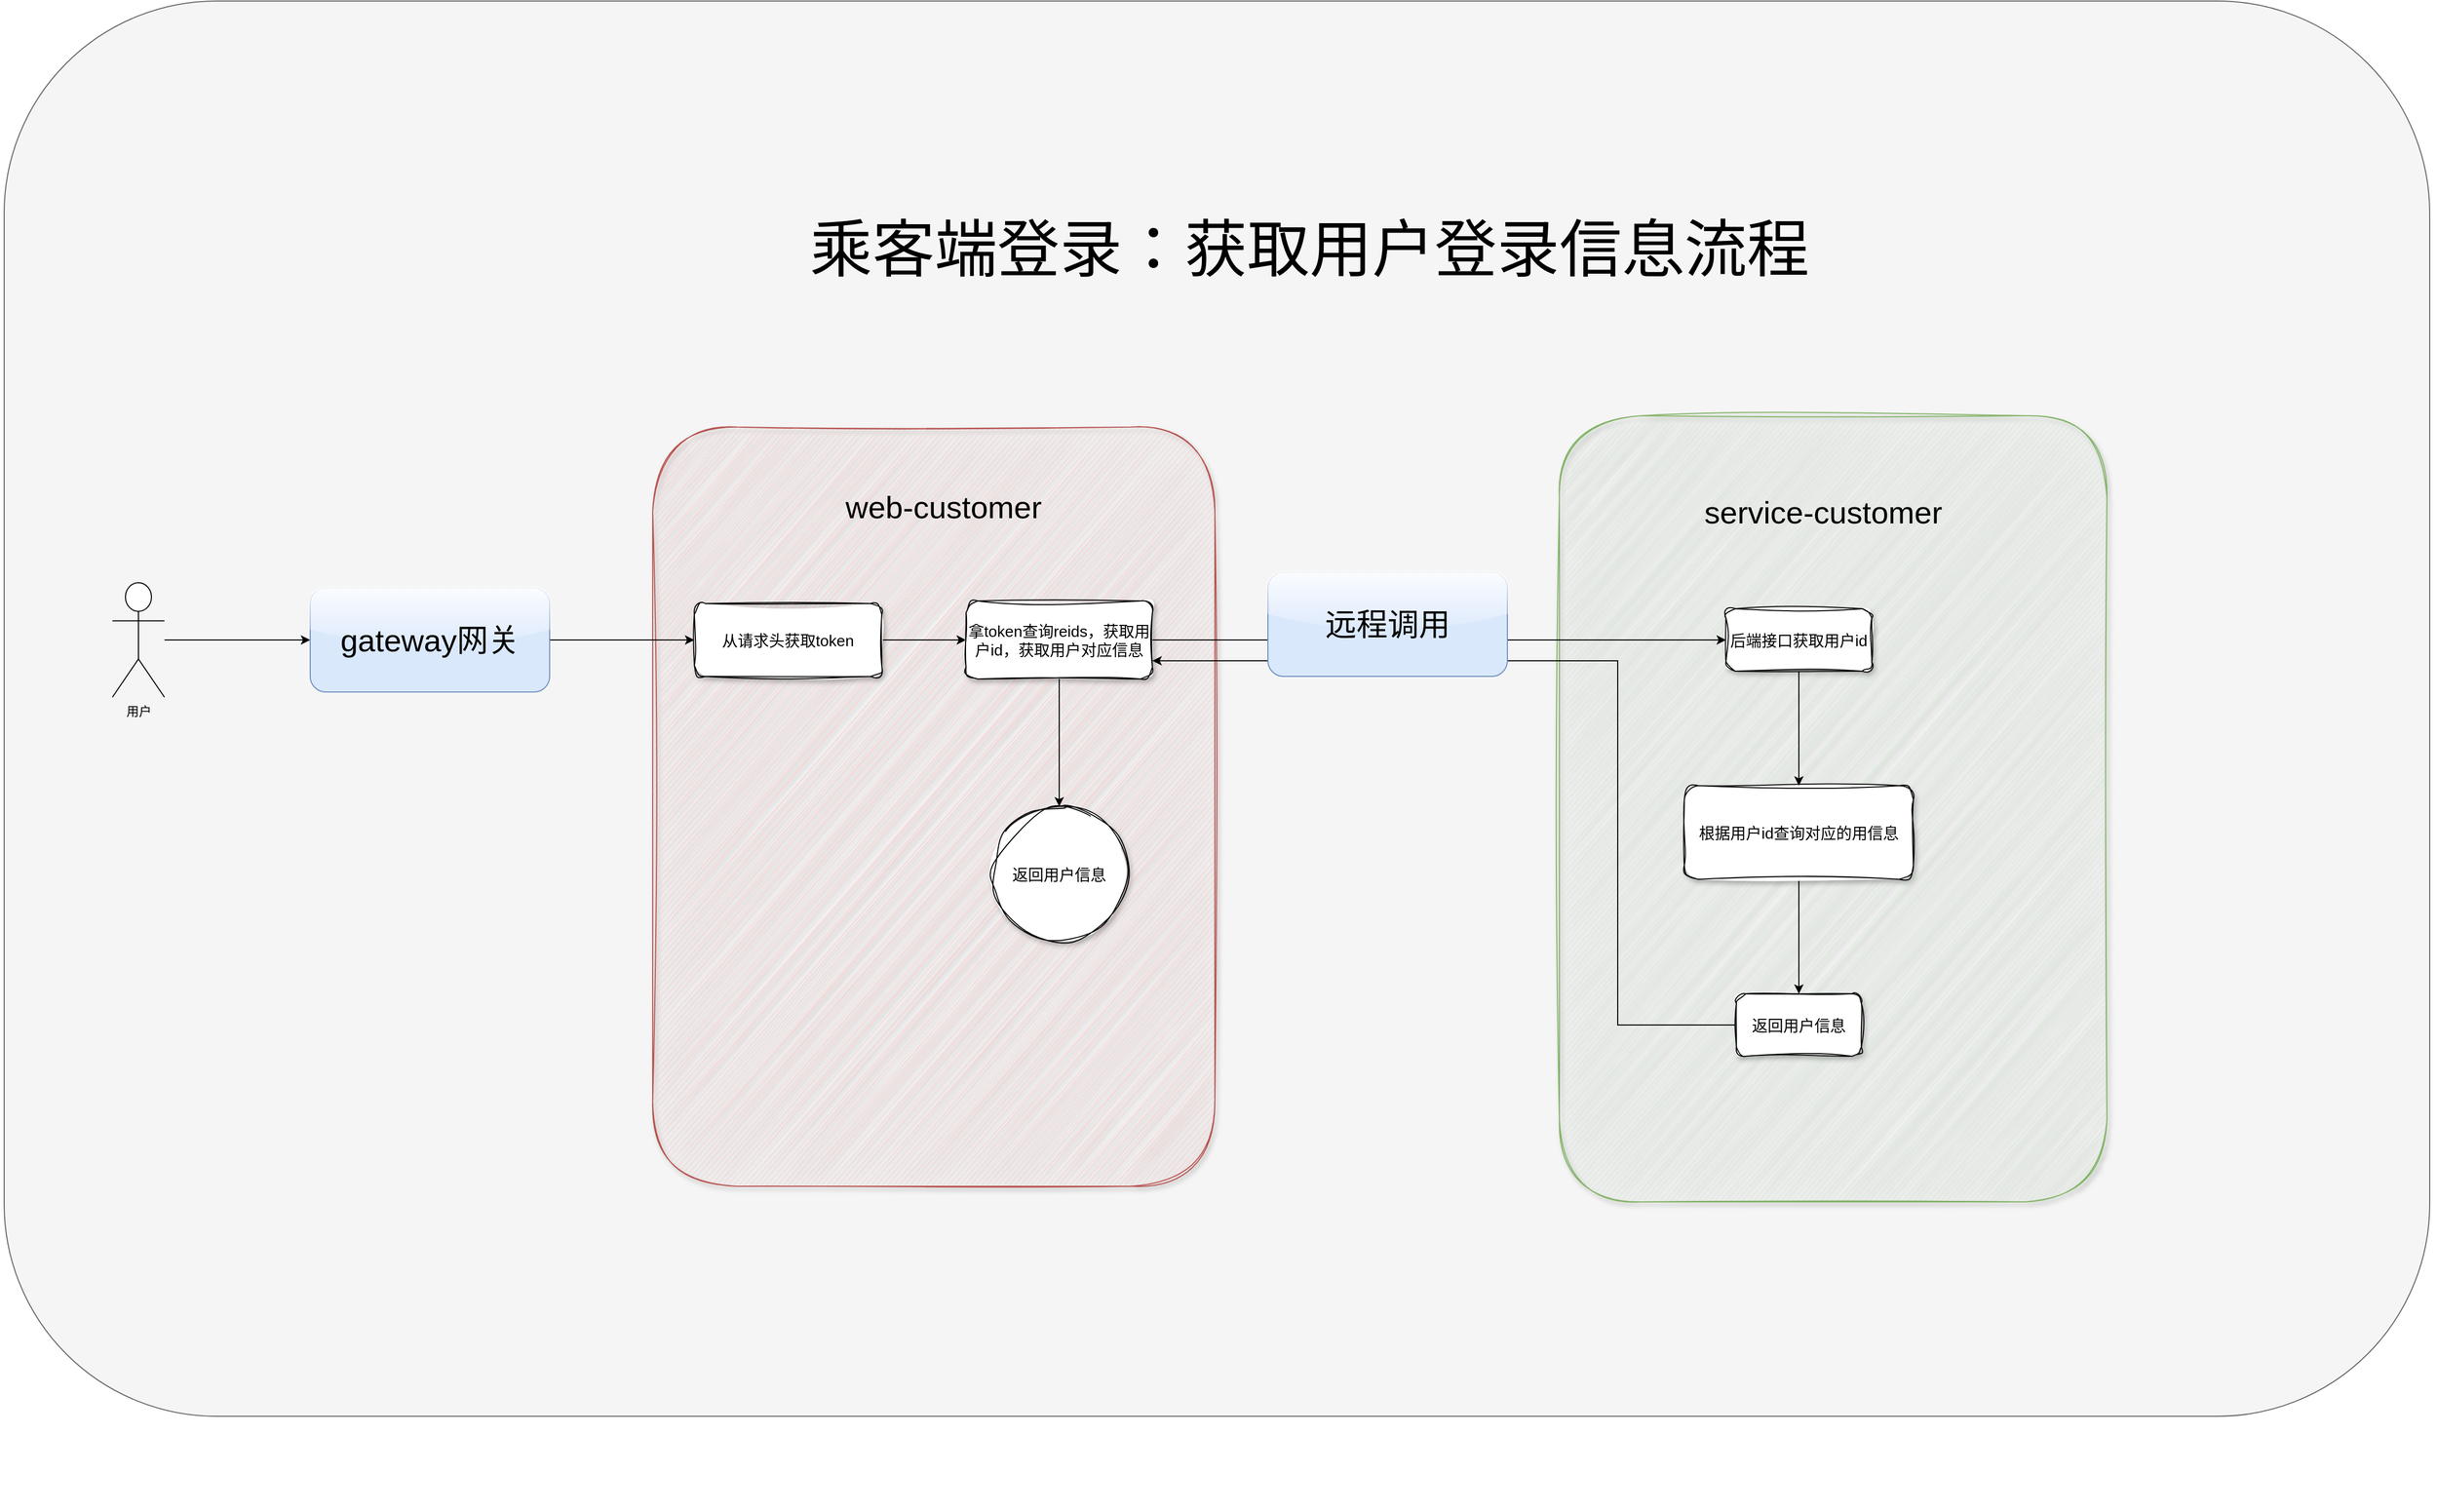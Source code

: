 <mxfile version="24.7.8">
  <diagram id="C5RBs43oDa-KdzZeNtuy" name="Page-1">
    <mxGraphModel dx="3217" dy="3810" grid="1" gridSize="10" guides="1" tooltips="1" connect="1" arrows="1" fold="1" page="1" pageScale="1" pageWidth="827" pageHeight="1169" math="0" shadow="0">
      <root>
        <mxCell id="WIyWlLk6GJQsqaUBKTNV-0" />
        <mxCell id="WIyWlLk6GJQsqaUBKTNV-1" parent="WIyWlLk6GJQsqaUBKTNV-0" />
        <mxCell id="31" value="" style="group;shadow=1;" parent="WIyWlLk6GJQsqaUBKTNV-1" vertex="1" connectable="0">
          <mxGeometry x="-730" y="-1180" width="2330" height="1360" as="geometry" />
        </mxCell>
        <mxCell id="34" value="" style="rounded=1;whiteSpace=wrap;html=1;fillColor=#f5f5f5;shadow=0;glass=0;strokeColor=#666666;fontColor=#333333;" parent="31" vertex="1">
          <mxGeometry y="-84" width="2330" height="1360" as="geometry" />
        </mxCell>
        <mxCell id="13" value="" style="rounded=1;whiteSpace=wrap;html=1;fillColor=#d5e8d4;strokeColor=#82b366;shadow=1;sketch=1;curveFitting=1;jiggle=2;glass=0;" parent="31" vertex="1">
          <mxGeometry x="1494" y="314.56" width="526" height="755.44" as="geometry" />
        </mxCell>
        <mxCell id="11" value="" style="group;fontSize=125;" parent="31" vertex="1" connectable="0">
          <mxGeometry x="623" y="305" width="540" height="750" as="geometry" />
        </mxCell>
        <mxCell id="8" value="" style="rounded=1;whiteSpace=wrap;html=1;fillColor=#f8cecc;strokeColor=#b85450;shadow=1;sketch=1;curveFitting=1;jiggle=2;glass=0;" parent="11" vertex="1">
          <mxGeometry y="20.43" width="540" height="729.57" as="geometry" />
        </mxCell>
        <mxCell id="9" value="&lt;font style=&quot;font-size: 30px;&quot;&gt;web-customer&lt;/font&gt;" style="text;html=1;strokeColor=none;fillColor=none;align=center;verticalAlign=middle;whiteSpace=wrap;rounded=0;" parent="11" vertex="1">
          <mxGeometry x="167.003" y="15" width="225.455" height="163.478" as="geometry" />
        </mxCell>
        <mxCell id="16" style="edgeStyle=orthogonalEdgeStyle;rounded=0;orthogonalLoop=1;jettySize=auto;html=1;" parent="11" source="WIyWlLk6GJQsqaUBKTNV-3" target="QQi6kv3C0ZGWCtcUiTKL-1" edge="1">
          <mxGeometry relative="1" as="geometry" />
        </mxCell>
        <mxCell id="WIyWlLk6GJQsqaUBKTNV-3" value="从请求头获取token" style="rounded=1;whiteSpace=wrap;html=1;fontSize=15;glass=0;strokeWidth=1;shadow=1;sketch=1;curveFitting=1;jiggle=2;" parent="11" vertex="1">
          <mxGeometry x="40" y="190" width="180" height="70" as="geometry" />
        </mxCell>
        <mxCell id="25" style="edgeStyle=orthogonalEdgeStyle;rounded=0;orthogonalLoop=1;jettySize=auto;html=1;" parent="11" source="QQi6kv3C0ZGWCtcUiTKL-1" target="jjqJUE0dh4j3aAN8wKuU-37" edge="1">
          <mxGeometry relative="1" as="geometry">
            <mxPoint x="390.5" y="375" as="targetPoint" />
          </mxGeometry>
        </mxCell>
        <mxCell id="QQi6kv3C0ZGWCtcUiTKL-1" value="拿token查询reids，获取用户id，获取用户对应信息" style="rounded=1;whiteSpace=wrap;html=1;fontSize=15;glass=0;strokeWidth=1;shadow=1;sketch=1;curveFitting=1;jiggle=2;" parent="11" vertex="1">
          <mxGeometry x="301" y="187.5" width="179" height="75" as="geometry" />
        </mxCell>
        <mxCell id="jjqJUE0dh4j3aAN8wKuU-37" value="&lt;span style=&quot;font-size: 15px;&quot;&gt;返回用户信息&lt;/span&gt;" style="ellipse;whiteSpace=wrap;html=1;aspect=fixed;shadow=1;sketch=1;curveFitting=1;jiggle=2;" vertex="1" parent="11">
          <mxGeometry x="326" y="385" width="129" height="129" as="geometry" />
        </mxCell>
        <mxCell id="5" style="edgeStyle=orthogonalEdgeStyle;rounded=0;orthogonalLoop=1;jettySize=auto;html=1;" parent="31" source="26" target="WIyWlLk6GJQsqaUBKTNV-3" edge="1">
          <mxGeometry relative="1" as="geometry" />
        </mxCell>
        <mxCell id="4" value="用户" style="shape=umlActor;verticalLabelPosition=bottom;verticalAlign=top;html=1;outlineConnect=0;" parent="31" vertex="1">
          <mxGeometry x="104" y="475" width="50" height="110" as="geometry" />
        </mxCell>
        <mxCell id="12" value="" style="group" parent="31" vertex="1" connectable="0">
          <mxGeometry x="1494" y="300" width="690" height="870" as="geometry" />
        </mxCell>
        <mxCell id="QQi6kv3C0ZGWCtcUiTKL-11" value="&lt;span style=&quot;color: rgb(0, 0, 0); font-family: Helvetica; font-size: 15px; font-style: normal; font-variant-ligatures: normal; font-variant-caps: normal; font-weight: 400; letter-spacing: normal; orphans: 2; text-align: center; text-indent: 0px; text-transform: none; widows: 2; word-spacing: 0px; -webkit-text-stroke-width: 0px; white-space: normal; background-color: rgb(251, 251, 251); text-decoration-thickness: initial; text-decoration-style: initial; text-decoration-color: initial; float: none; display: inline !important;&quot;&gt;后端接口获取用户id&lt;/span&gt;" style="whiteSpace=wrap;html=1;rounded=1;glass=0;strokeWidth=1;shadow=1;sketch=1;curveFitting=1;jiggle=2;fontSize=15;" parent="12" vertex="1">
          <mxGeometry x="160" y="200" width="140" height="60" as="geometry" />
        </mxCell>
        <mxCell id="17" style="edgeStyle=orthogonalEdgeStyle;rounded=0;orthogonalLoop=1;jettySize=auto;html=1;entryX=0;entryY=0.5;entryDx=0;entryDy=0;" parent="31" source="QQi6kv3C0ZGWCtcUiTKL-1" target="QQi6kv3C0ZGWCtcUiTKL-11" edge="1">
          <mxGeometry relative="1" as="geometry" />
        </mxCell>
        <mxCell id="27" value="" style="edgeStyle=orthogonalEdgeStyle;rounded=0;orthogonalLoop=1;jettySize=auto;html=1;" parent="31" source="4" target="26" edge="1">
          <mxGeometry relative="1" as="geometry">
            <mxPoint x="154" y="530" as="sourcePoint" />
            <mxPoint x="663" y="530" as="targetPoint" />
          </mxGeometry>
        </mxCell>
        <mxCell id="26" value="&lt;span style=&quot;font-size: 30px;&quot;&gt;gateway网关&lt;/span&gt;" style="rounded=1;whiteSpace=wrap;html=1;fillColor=#dae8fc;strokeColor=#6c8ebf;shadow=0;glass=1;" parent="31" vertex="1">
          <mxGeometry x="294" y="480" width="230" height="100" as="geometry" />
        </mxCell>
        <mxCell id="28" value="&lt;font style=&quot;font-size: 60px;&quot;&gt;乘客端登录：获取用户登录信息流程&lt;/font&gt;" style="text;html=1;strokeColor=none;fillColor=none;align=center;verticalAlign=middle;whiteSpace=wrap;rounded=0;" parent="31" vertex="1">
          <mxGeometry x="724" y="140" width="1060" height="30" as="geometry" />
        </mxCell>
        <mxCell id="jjqJUE0dh4j3aAN8wKuU-36" style="edgeStyle=orthogonalEdgeStyle;rounded=0;orthogonalLoop=1;jettySize=auto;html=1;" edge="1" parent="31" source="QQi6kv3C0ZGWCtcUiTKL-21" target="QQi6kv3C0ZGWCtcUiTKL-1">
          <mxGeometry relative="1" as="geometry">
            <Array as="points">
              <mxPoint x="1550" y="900" />
              <mxPoint x="1550" y="550" />
            </Array>
          </mxGeometry>
        </mxCell>
        <mxCell id="QQi6kv3C0ZGWCtcUiTKL-21" value="返回用户信息" style="whiteSpace=wrap;html=1;rounded=1;glass=0;strokeWidth=1;shadow=1;sketch=1;curveFitting=1;jiggle=2;fontSize=15;" parent="31" vertex="1">
          <mxGeometry x="1664" y="870" width="120" height="60" as="geometry" />
        </mxCell>
        <mxCell id="jjqJUE0dh4j3aAN8wKuU-35" style="edgeStyle=orthogonalEdgeStyle;rounded=0;orthogonalLoop=1;jettySize=auto;html=1;" edge="1" parent="31" source="QQi6kv3C0ZGWCtcUiTKL-15" target="QQi6kv3C0ZGWCtcUiTKL-21">
          <mxGeometry relative="1" as="geometry" />
        </mxCell>
        <mxCell id="QQi6kv3C0ZGWCtcUiTKL-15" value="根据用户id查询对应的用信息" style="whiteSpace=wrap;html=1;rounded=1;glass=0;strokeWidth=1;shadow=1;sketch=1;curveFitting=1;jiggle=2;fontSize=15;" parent="31" vertex="1">
          <mxGeometry x="1614" y="670" width="220" height="90" as="geometry" />
        </mxCell>
        <mxCell id="QQi6kv3C0ZGWCtcUiTKL-14" value="" style="edgeStyle=orthogonalEdgeStyle;rounded=0;orthogonalLoop=1;jettySize=auto;html=1;" parent="31" source="QQi6kv3C0ZGWCtcUiTKL-11" target="QQi6kv3C0ZGWCtcUiTKL-15" edge="1">
          <mxGeometry relative="1" as="geometry" />
        </mxCell>
        <mxCell id="22" value="&lt;font style=&quot;font-size: 30px;&quot;&gt;远程调用&lt;/font&gt;" style="rounded=1;whiteSpace=wrap;html=1;fillColor=#dae8fc;strokeColor=#6c8ebf;shadow=0;glass=1;" parent="31" vertex="1">
          <mxGeometry x="1214" y="465" width="230" height="100" as="geometry" />
        </mxCell>
        <mxCell id="14" value="&lt;font style=&quot;font-size: 30px;&quot;&gt;service-customer&lt;/font&gt;" style="text;html=1;strokeColor=none;fillColor=none;align=center;verticalAlign=middle;whiteSpace=wrap;rounded=0;" parent="31" vertex="1">
          <mxGeometry x="1579.997" y="290" width="334.545" height="233.043" as="geometry" />
        </mxCell>
      </root>
    </mxGraphModel>
  </diagram>
</mxfile>
